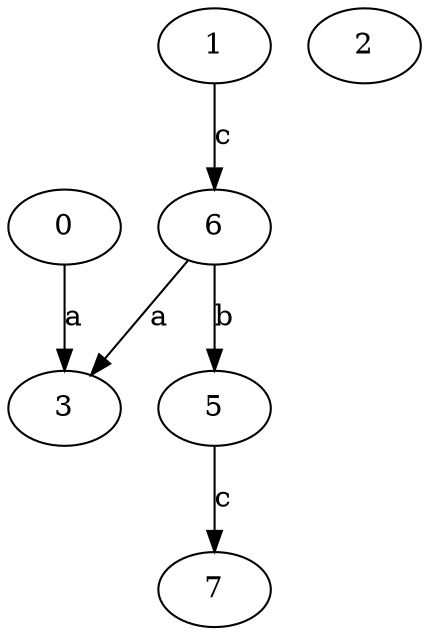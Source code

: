 strict digraph  {
0;
1;
2;
3;
5;
6;
7;
0 -> 3  [label=a];
1 -> 6  [label=c];
5 -> 7  [label=c];
6 -> 3  [label=a];
6 -> 5  [label=b];
}
